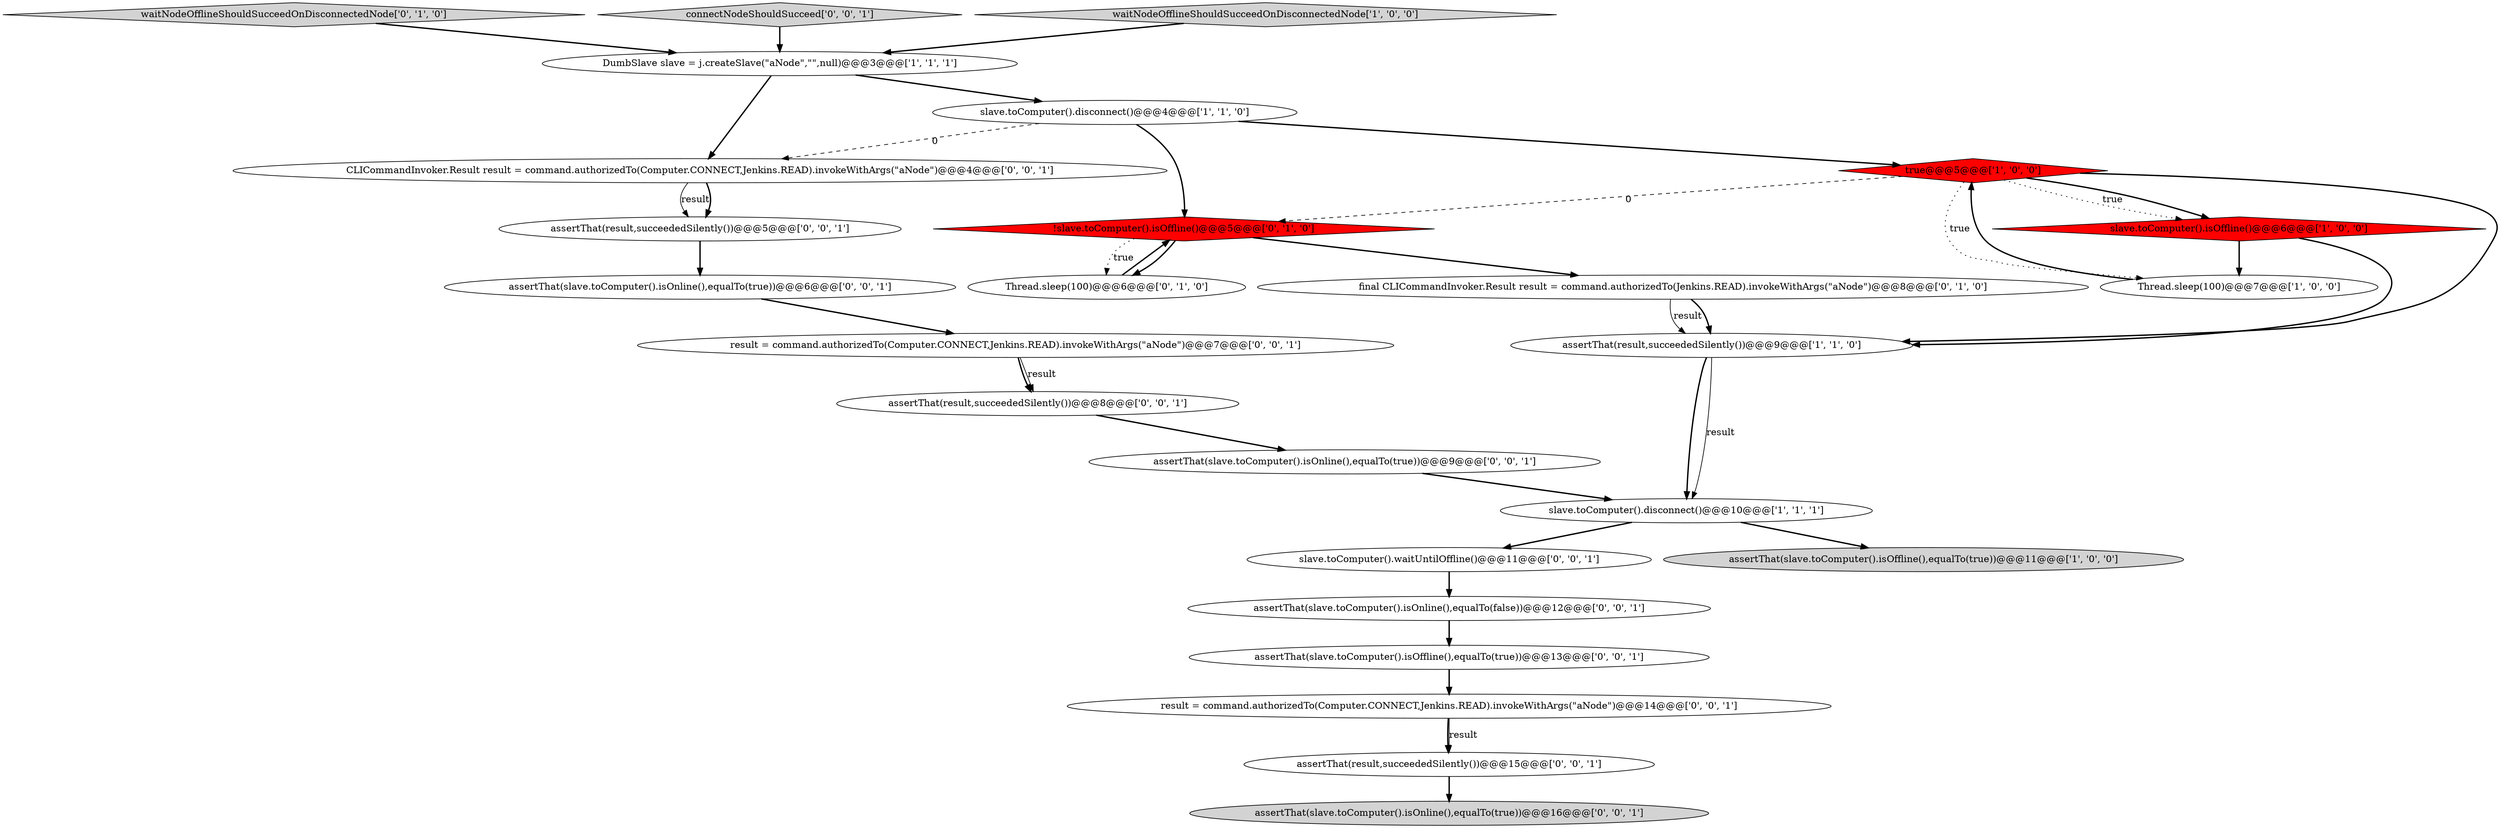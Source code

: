 digraph {
21 [style = filled, label = "CLICommandInvoker.Result result = command.authorizedTo(Computer.CONNECT,Jenkins.READ).invokeWithArgs(\"aNode\")@@@4@@@['0', '0', '1']", fillcolor = white, shape = ellipse image = "AAA0AAABBB3BBB"];
10 [style = filled, label = "waitNodeOfflineShouldSucceedOnDisconnectedNode['0', '1', '0']", fillcolor = lightgray, shape = diamond image = "AAA0AAABBB2BBB"];
16 [style = filled, label = "result = command.authorizedTo(Computer.CONNECT,Jenkins.READ).invokeWithArgs(\"aNode\")@@@14@@@['0', '0', '1']", fillcolor = white, shape = ellipse image = "AAA0AAABBB3BBB"];
23 [style = filled, label = "slave.toComputer().waitUntilOffline()@@@11@@@['0', '0', '1']", fillcolor = white, shape = ellipse image = "AAA0AAABBB3BBB"];
15 [style = filled, label = "assertThat(slave.toComputer().isOnline(),equalTo(true))@@@6@@@['0', '0', '1']", fillcolor = white, shape = ellipse image = "AAA0AAABBB3BBB"];
12 [style = filled, label = "final CLICommandInvoker.Result result = command.authorizedTo(Jenkins.READ).invokeWithArgs(\"aNode\")@@@8@@@['0', '1', '0']", fillcolor = white, shape = ellipse image = "AAA0AAABBB2BBB"];
6 [style = filled, label = "slave.toComputer().disconnect()@@@10@@@['1', '1', '1']", fillcolor = white, shape = ellipse image = "AAA0AAABBB1BBB"];
18 [style = filled, label = "assertThat(slave.toComputer().isOnline(),equalTo(true))@@@16@@@['0', '0', '1']", fillcolor = lightgray, shape = ellipse image = "AAA0AAABBB3BBB"];
20 [style = filled, label = "assertThat(slave.toComputer().isOffline(),equalTo(true))@@@13@@@['0', '0', '1']", fillcolor = white, shape = ellipse image = "AAA0AAABBB3BBB"];
1 [style = filled, label = "slave.toComputer().isOffline()@@@6@@@['1', '0', '0']", fillcolor = red, shape = diamond image = "AAA1AAABBB1BBB"];
19 [style = filled, label = "connectNodeShouldSucceed['0', '0', '1']", fillcolor = lightgray, shape = diamond image = "AAA0AAABBB3BBB"];
14 [style = filled, label = "assertThat(result,succeededSilently())@@@8@@@['0', '0', '1']", fillcolor = white, shape = ellipse image = "AAA0AAABBB3BBB"];
11 [style = filled, label = "Thread.sleep(100)@@@6@@@['0', '1', '0']", fillcolor = white, shape = ellipse image = "AAA0AAABBB2BBB"];
3 [style = filled, label = "assertThat(slave.toComputer().isOffline(),equalTo(true))@@@11@@@['1', '0', '0']", fillcolor = lightgray, shape = ellipse image = "AAA0AAABBB1BBB"];
8 [style = filled, label = "DumbSlave slave = j.createSlave(\"aNode\",\"\",null)@@@3@@@['1', '1', '1']", fillcolor = white, shape = ellipse image = "AAA0AAABBB1BBB"];
24 [style = filled, label = "result = command.authorizedTo(Computer.CONNECT,Jenkins.READ).invokeWithArgs(\"aNode\")@@@7@@@['0', '0', '1']", fillcolor = white, shape = ellipse image = "AAA0AAABBB3BBB"];
22 [style = filled, label = "assertThat(slave.toComputer().isOnline(),equalTo(true))@@@9@@@['0', '0', '1']", fillcolor = white, shape = ellipse image = "AAA0AAABBB3BBB"];
17 [style = filled, label = "assertThat(result,succeededSilently())@@@15@@@['0', '0', '1']", fillcolor = white, shape = ellipse image = "AAA0AAABBB3BBB"];
9 [style = filled, label = "!slave.toComputer().isOffline()@@@5@@@['0', '1', '0']", fillcolor = red, shape = diamond image = "AAA1AAABBB2BBB"];
4 [style = filled, label = "slave.toComputer().disconnect()@@@4@@@['1', '1', '0']", fillcolor = white, shape = ellipse image = "AAA0AAABBB1BBB"];
0 [style = filled, label = "assertThat(result,succeededSilently())@@@9@@@['1', '1', '0']", fillcolor = white, shape = ellipse image = "AAA0AAABBB1BBB"];
7 [style = filled, label = "waitNodeOfflineShouldSucceedOnDisconnectedNode['1', '0', '0']", fillcolor = lightgray, shape = diamond image = "AAA0AAABBB1BBB"];
13 [style = filled, label = "assertThat(result,succeededSilently())@@@5@@@['0', '0', '1']", fillcolor = white, shape = ellipse image = "AAA0AAABBB3BBB"];
25 [style = filled, label = "assertThat(slave.toComputer().isOnline(),equalTo(false))@@@12@@@['0', '0', '1']", fillcolor = white, shape = ellipse image = "AAA0AAABBB3BBB"];
2 [style = filled, label = "Thread.sleep(100)@@@7@@@['1', '0', '0']", fillcolor = white, shape = ellipse image = "AAA0AAABBB1BBB"];
5 [style = filled, label = "true@@@5@@@['1', '0', '0']", fillcolor = red, shape = diamond image = "AAA1AAABBB1BBB"];
4->9 [style = bold, label=""];
6->3 [style = bold, label=""];
23->25 [style = bold, label=""];
2->5 [style = bold, label=""];
9->11 [style = bold, label=""];
0->6 [style = bold, label=""];
6->23 [style = bold, label=""];
9->11 [style = dotted, label="true"];
5->1 [style = dotted, label="true"];
12->0 [style = solid, label="result"];
14->22 [style = bold, label=""];
5->9 [style = dashed, label="0"];
1->0 [style = bold, label=""];
16->17 [style = bold, label=""];
7->8 [style = bold, label=""];
11->9 [style = bold, label=""];
12->0 [style = bold, label=""];
4->21 [style = dashed, label="0"];
19->8 [style = bold, label=""];
16->17 [style = solid, label="result"];
24->14 [style = bold, label=""];
5->1 [style = bold, label=""];
25->20 [style = bold, label=""];
20->16 [style = bold, label=""];
0->6 [style = solid, label="result"];
10->8 [style = bold, label=""];
5->0 [style = bold, label=""];
24->14 [style = solid, label="result"];
15->24 [style = bold, label=""];
8->21 [style = bold, label=""];
22->6 [style = bold, label=""];
1->2 [style = bold, label=""];
21->13 [style = solid, label="result"];
9->12 [style = bold, label=""];
13->15 [style = bold, label=""];
8->4 [style = bold, label=""];
5->2 [style = dotted, label="true"];
4->5 [style = bold, label=""];
17->18 [style = bold, label=""];
21->13 [style = bold, label=""];
}
